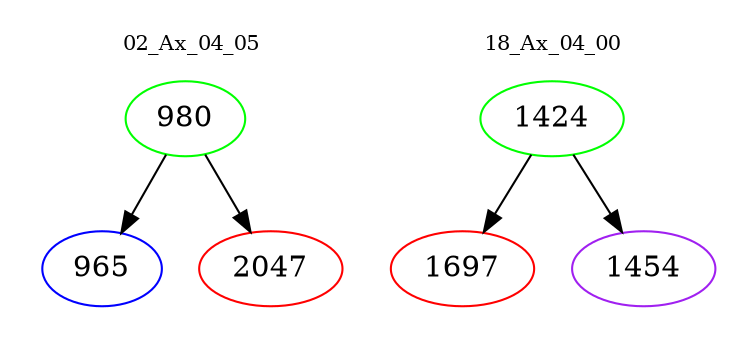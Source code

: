 digraph{
subgraph cluster_0 {
color = white
label = "02_Ax_04_05";
fontsize=10;
T0_980 [label="980", color="green"]
T0_980 -> T0_965 [color="black"]
T0_965 [label="965", color="blue"]
T0_980 -> T0_2047 [color="black"]
T0_2047 [label="2047", color="red"]
}
subgraph cluster_1 {
color = white
label = "18_Ax_04_00";
fontsize=10;
T1_1424 [label="1424", color="green"]
T1_1424 -> T1_1697 [color="black"]
T1_1697 [label="1697", color="red"]
T1_1424 -> T1_1454 [color="black"]
T1_1454 [label="1454", color="purple"]
}
}
